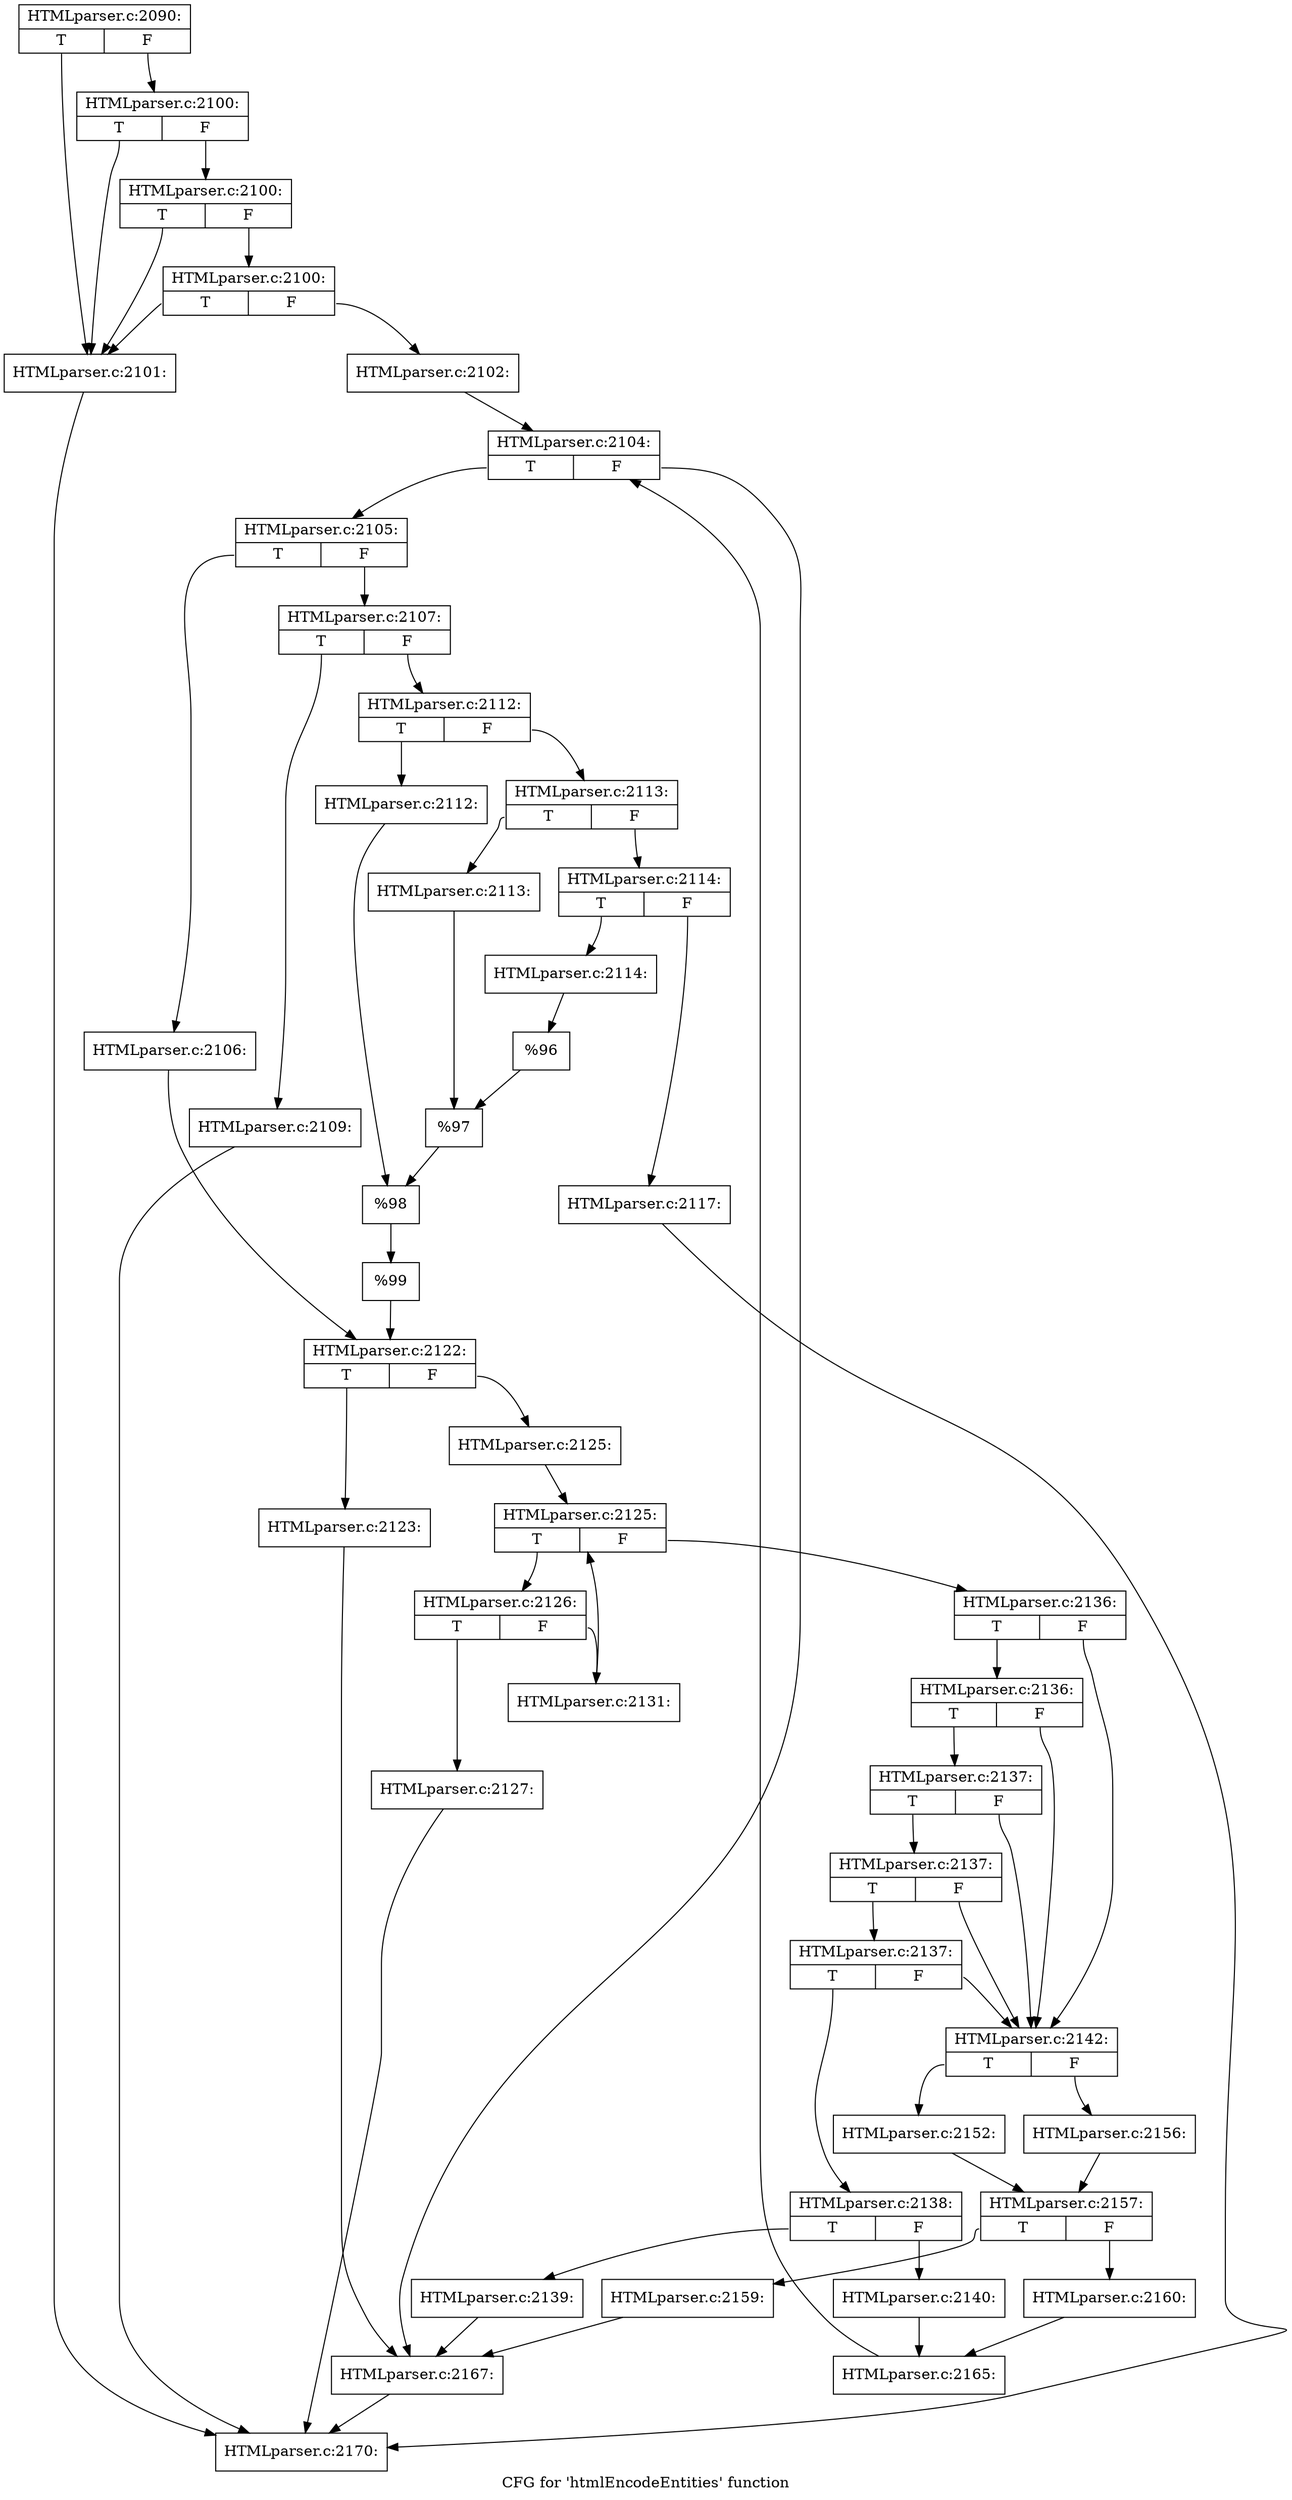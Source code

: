 digraph "CFG for 'htmlEncodeEntities' function" {
	label="CFG for 'htmlEncodeEntities' function";

	Node0x3b5d330 [shape=record,label="{HTMLparser.c:2090:|{<s0>T|<s1>F}}"];
	Node0x3b5d330:s0 -> Node0x3b69780;
	Node0x3b5d330:s1 -> Node0x3b69920;
	Node0x3b69920 [shape=record,label="{HTMLparser.c:2100:|{<s0>T|<s1>F}}"];
	Node0x3b69920:s0 -> Node0x3b69780;
	Node0x3b69920:s1 -> Node0x3b698a0;
	Node0x3b698a0 [shape=record,label="{HTMLparser.c:2100:|{<s0>T|<s1>F}}"];
	Node0x3b698a0:s0 -> Node0x3b69780;
	Node0x3b698a0:s1 -> Node0x3b69820;
	Node0x3b69820 [shape=record,label="{HTMLparser.c:2100:|{<s0>T|<s1>F}}"];
	Node0x3b69820:s0 -> Node0x3b69780;
	Node0x3b69820:s1 -> Node0x3b697d0;
	Node0x3b69780 [shape=record,label="{HTMLparser.c:2101:}"];
	Node0x3b69780 -> Node0x3b66d00;
	Node0x3b697d0 [shape=record,label="{HTMLparser.c:2102:}"];
	Node0x3b697d0 -> Node0x3b4e480;
	Node0x3b4e480 [shape=record,label="{HTMLparser.c:2104:|{<s0>T|<s1>F}}"];
	Node0x3b4e480:s0 -> Node0x3b4e8a0;
	Node0x3b4e480:s1 -> Node0x3b4e6a0;
	Node0x3b4e8a0 [shape=record,label="{HTMLparser.c:2105:|{<s0>T|<s1>F}}"];
	Node0x3b4e8a0:s0 -> Node0x3b4ed50;
	Node0x3b4e8a0:s1 -> Node0x3b4edf0;
	Node0x3b4ed50 [shape=record,label="{HTMLparser.c:2106:}"];
	Node0x3b4ed50 -> Node0x3b4eda0;
	Node0x3b4edf0 [shape=record,label="{HTMLparser.c:2107:|{<s0>T|<s1>F}}"];
	Node0x3b4edf0:s0 -> Node0x3b4f490;
	Node0x3b4edf0:s1 -> Node0x3b4f530;
	Node0x3b4f490 [shape=record,label="{HTMLparser.c:2109:}"];
	Node0x3b4f490 -> Node0x3b66d00;
	Node0x3b4f530 [shape=record,label="{HTMLparser.c:2112:|{<s0>T|<s1>F}}"];
	Node0x3b4f530:s0 -> Node0x3b6ea70;
	Node0x3b4f530:s1 -> Node0x3b6eb10;
	Node0x3b6ea70 [shape=record,label="{HTMLparser.c:2112:}"];
	Node0x3b6ea70 -> Node0x3b6eac0;
	Node0x3b6eb10 [shape=record,label="{HTMLparser.c:2113:|{<s0>T|<s1>F}}"];
	Node0x3b6eb10:s0 -> Node0x3b6f290;
	Node0x3b6eb10:s1 -> Node0x3b6f330;
	Node0x3b6f290 [shape=record,label="{HTMLparser.c:2113:}"];
	Node0x3b6f290 -> Node0x3b6f2e0;
	Node0x3b6f330 [shape=record,label="{HTMLparser.c:2114:|{<s0>T|<s1>F}}"];
	Node0x3b6f330:s0 -> Node0x3b6fab0;
	Node0x3b6f330:s1 -> Node0x3b6fb50;
	Node0x3b6fab0 [shape=record,label="{HTMLparser.c:2114:}"];
	Node0x3b6fab0 -> Node0x3b6fb00;
	Node0x3b6fb50 [shape=record,label="{HTMLparser.c:2117:}"];
	Node0x3b6fb50 -> Node0x3b66d00;
	Node0x3b6fb00 [shape=record,label="{%96}"];
	Node0x3b6fb00 -> Node0x3b6f2e0;
	Node0x3b6f2e0 [shape=record,label="{%97}"];
	Node0x3b6f2e0 -> Node0x3b6eac0;
	Node0x3b6eac0 [shape=record,label="{%98}"];
	Node0x3b6eac0 -> Node0x3b4f4e0;
	Node0x3b4f4e0 [shape=record,label="{%99}"];
	Node0x3b4f4e0 -> Node0x3b4eda0;
	Node0x3b4eda0 [shape=record,label="{HTMLparser.c:2122:|{<s0>T|<s1>F}}"];
	Node0x3b4eda0:s0 -> Node0x3b71070;
	Node0x3b4eda0:s1 -> Node0x3b710c0;
	Node0x3b71070 [shape=record,label="{HTMLparser.c:2123:}"];
	Node0x3b71070 -> Node0x3b4e6a0;
	Node0x3b710c0 [shape=record,label="{HTMLparser.c:2125:}"];
	Node0x3b710c0 -> Node0x3b716c0;
	Node0x3b716c0 [shape=record,label="{HTMLparser.c:2125:|{<s0>T|<s1>F}}"];
	Node0x3b716c0:s0 -> Node0x3b71a70;
	Node0x3b716c0:s1 -> Node0x3b718e0;
	Node0x3b71a70 [shape=record,label="{HTMLparser.c:2126:|{<s0>T|<s1>F}}"];
	Node0x3b71a70:s0 -> Node0x3b71c60;
	Node0x3b71a70:s1 -> Node0x3b71cb0;
	Node0x3b71c60 [shape=record,label="{HTMLparser.c:2127:}"];
	Node0x3b71c60 -> Node0x3b66d00;
	Node0x3b71cb0 [shape=record,label="{HTMLparser.c:2131:}"];
	Node0x3b71cb0 -> Node0x3b716c0;
	Node0x3b718e0 [shape=record,label="{HTMLparser.c:2136:|{<s0>T|<s1>F}}"];
	Node0x3b718e0:s0 -> Node0x3b73770;
	Node0x3b718e0:s1 -> Node0x3b735a0;
	Node0x3b73770 [shape=record,label="{HTMLparser.c:2136:|{<s0>T|<s1>F}}"];
	Node0x3b73770:s0 -> Node0x3b736f0;
	Node0x3b73770:s1 -> Node0x3b735a0;
	Node0x3b736f0 [shape=record,label="{HTMLparser.c:2137:|{<s0>T|<s1>F}}"];
	Node0x3b736f0:s0 -> Node0x3b73670;
	Node0x3b736f0:s1 -> Node0x3b735a0;
	Node0x3b73670 [shape=record,label="{HTMLparser.c:2137:|{<s0>T|<s1>F}}"];
	Node0x3b73670:s0 -> Node0x3b735f0;
	Node0x3b73670:s1 -> Node0x3b735a0;
	Node0x3b735f0 [shape=record,label="{HTMLparser.c:2137:|{<s0>T|<s1>F}}"];
	Node0x3b735f0:s0 -> Node0x3b73500;
	Node0x3b735f0:s1 -> Node0x3b735a0;
	Node0x3b73500 [shape=record,label="{HTMLparser.c:2138:|{<s0>T|<s1>F}}"];
	Node0x3b73500:s0 -> Node0x3b74470;
	Node0x3b73500:s1 -> Node0x3b744c0;
	Node0x3b74470 [shape=record,label="{HTMLparser.c:2139:}"];
	Node0x3b74470 -> Node0x3b4e6a0;
	Node0x3b744c0 [shape=record,label="{HTMLparser.c:2140:}"];
	Node0x3b744c0 -> Node0x3b73550;
	Node0x3b735a0 [shape=record,label="{HTMLparser.c:2142:|{<s0>T|<s1>F}}"];
	Node0x3b735a0:s0 -> Node0x3aeda90;
	Node0x3b735a0:s1 -> Node0x3b173a0;
	Node0x3aeda90 [shape=record,label="{HTMLparser.c:2152:}"];
	Node0x3aeda90 -> Node0x3b17350;
	Node0x3b173a0 [shape=record,label="{HTMLparser.c:2156:}"];
	Node0x3b173a0 -> Node0x3b17350;
	Node0x3b17350 [shape=record,label="{HTMLparser.c:2157:|{<s0>T|<s1>F}}"];
	Node0x3b17350:s0 -> Node0x3b777c0;
	Node0x3b17350:s1 -> Node0x3b77810;
	Node0x3b777c0 [shape=record,label="{HTMLparser.c:2159:}"];
	Node0x3b777c0 -> Node0x3b4e6a0;
	Node0x3b77810 [shape=record,label="{HTMLparser.c:2160:}"];
	Node0x3b77810 -> Node0x3b73550;
	Node0x3b73550 [shape=record,label="{HTMLparser.c:2165:}"];
	Node0x3b73550 -> Node0x3b4e480;
	Node0x3b4e6a0 [shape=record,label="{HTMLparser.c:2167:}"];
	Node0x3b4e6a0 -> Node0x3b66d00;
	Node0x3b66d00 [shape=record,label="{HTMLparser.c:2170:}"];
}
